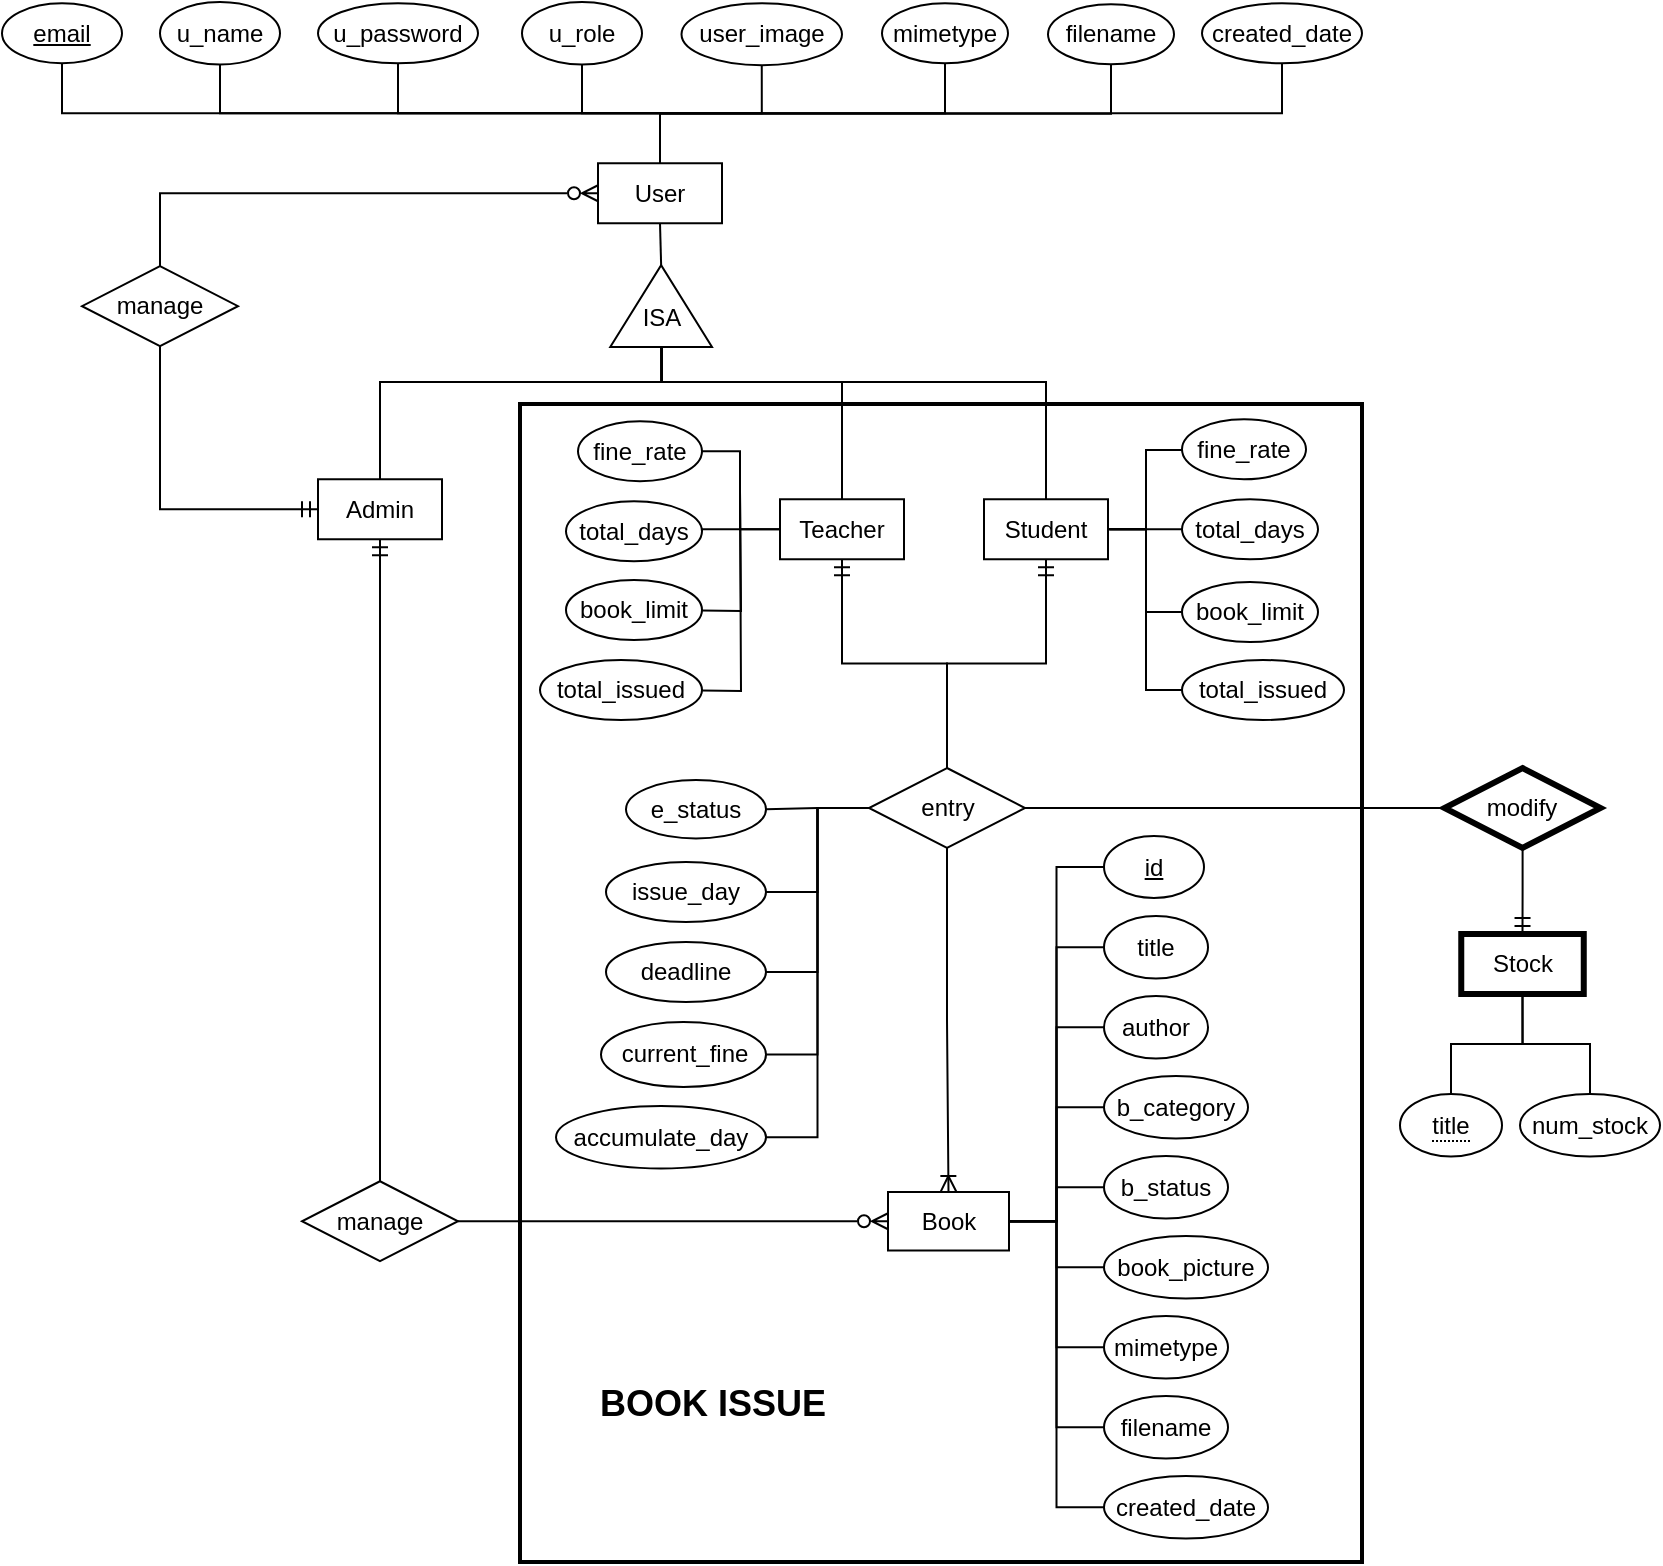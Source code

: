 <mxfile version="21.1.4" type="device">
  <diagram id="CvLUBIPTDRsUBErNTcAz" name="Page-1">
    <mxGraphModel dx="1758" dy="726" grid="1" gridSize="10" guides="1" tooltips="1" connect="1" arrows="1" fold="1" page="1" pageScale="1" pageWidth="850" pageHeight="1100" math="0" shadow="0">
      <root>
        <mxCell id="0" />
        <mxCell id="1" parent="0" />
        <mxCell id="d63O-XYvaldmZTIrFxoa-1" style="edgeStyle=orthogonalEdgeStyle;rounded=0;orthogonalLoop=1;jettySize=auto;html=1;exitX=0.5;exitY=1;exitDx=0;exitDy=0;entryX=0.5;entryY=0;entryDx=0;entryDy=0;endArrow=none;endFill=0;" edge="1" parent="1" source="d63O-XYvaldmZTIrFxoa-2" target="d63O-XYvaldmZTIrFxoa-18">
          <mxGeometry relative="1" as="geometry">
            <Array as="points">
              <mxPoint x="120" y="95.63" />
              <mxPoint x="340" y="95.63" />
            </Array>
          </mxGeometry>
        </mxCell>
        <mxCell id="d63O-XYvaldmZTIrFxoa-2" value="u_name" style="ellipse;whiteSpace=wrap;html=1;align=center;" vertex="1" parent="1">
          <mxGeometry x="90" y="40" width="60" height="31.25" as="geometry" />
        </mxCell>
        <mxCell id="d63O-XYvaldmZTIrFxoa-3" style="edgeStyle=orthogonalEdgeStyle;rounded=0;orthogonalLoop=1;jettySize=auto;html=1;exitX=0.5;exitY=1;exitDx=0;exitDy=0;entryX=0.5;entryY=0;entryDx=0;entryDy=0;endArrow=none;endFill=0;" edge="1" parent="1" source="d63O-XYvaldmZTIrFxoa-4" target="d63O-XYvaldmZTIrFxoa-18">
          <mxGeometry relative="1" as="geometry" />
        </mxCell>
        <mxCell id="d63O-XYvaldmZTIrFxoa-4" value="&lt;u&gt;email&lt;/u&gt;" style="ellipse;whiteSpace=wrap;html=1;align=center;" vertex="1" parent="1">
          <mxGeometry x="11" y="40.63" width="60" height="30" as="geometry" />
        </mxCell>
        <mxCell id="d63O-XYvaldmZTIrFxoa-5" value="u_password" style="ellipse;whiteSpace=wrap;html=1;align=center;" vertex="1" parent="1">
          <mxGeometry x="169" y="40.63" width="80" height="30" as="geometry" />
        </mxCell>
        <mxCell id="d63O-XYvaldmZTIrFxoa-6" style="edgeStyle=orthogonalEdgeStyle;rounded=0;orthogonalLoop=1;jettySize=auto;html=1;exitX=0.5;exitY=1;exitDx=0;exitDy=0;entryX=0.5;entryY=0;entryDx=0;entryDy=0;endArrow=none;endFill=0;" edge="1" parent="1">
          <mxGeometry relative="1" as="geometry">
            <mxPoint x="390.875" y="66.63" as="sourcePoint" />
            <mxPoint x="340.0" y="115.63" as="targetPoint" />
            <Array as="points">
              <mxPoint x="391" y="95.63" />
              <mxPoint x="340" y="95.63" />
            </Array>
          </mxGeometry>
        </mxCell>
        <mxCell id="d63O-XYvaldmZTIrFxoa-7" value="user_image" style="ellipse;whiteSpace=wrap;html=1;align=center;" vertex="1" parent="1">
          <mxGeometry x="350.75" y="40.63" width="80.25" height="31" as="geometry" />
        </mxCell>
        <mxCell id="d63O-XYvaldmZTIrFxoa-8" style="edgeStyle=orthogonalEdgeStyle;rounded=0;orthogonalLoop=1;jettySize=auto;html=1;exitX=0.5;exitY=1;exitDx=0;exitDy=0;entryX=0.5;entryY=0;entryDx=0;entryDy=0;endArrow=none;endFill=0;" edge="1" parent="1" source="d63O-XYvaldmZTIrFxoa-9" target="d63O-XYvaldmZTIrFxoa-18">
          <mxGeometry relative="1" as="geometry">
            <Array as="points">
              <mxPoint x="301" y="95.63" />
              <mxPoint x="340" y="95.63" />
            </Array>
          </mxGeometry>
        </mxCell>
        <mxCell id="d63O-XYvaldmZTIrFxoa-9" value="u_role" style="ellipse;whiteSpace=wrap;html=1;align=center;" vertex="1" parent="1">
          <mxGeometry x="271" y="40" width="60" height="31.25" as="geometry" />
        </mxCell>
        <mxCell id="d63O-XYvaldmZTIrFxoa-10" value="mimetype" style="ellipse;whiteSpace=wrap;html=1;align=center;" vertex="1" parent="1">
          <mxGeometry x="451" y="40.63" width="63" height="30" as="geometry" />
        </mxCell>
        <mxCell id="d63O-XYvaldmZTIrFxoa-11" style="edgeStyle=orthogonalEdgeStyle;rounded=0;orthogonalLoop=1;jettySize=auto;html=1;exitX=0.5;exitY=1;exitDx=0;exitDy=0;entryX=0.5;entryY=0;entryDx=0;entryDy=0;endArrow=none;endFill=0;" edge="1" parent="1" source="d63O-XYvaldmZTIrFxoa-12" target="d63O-XYvaldmZTIrFxoa-18">
          <mxGeometry relative="1" as="geometry" />
        </mxCell>
        <mxCell id="d63O-XYvaldmZTIrFxoa-12" value="created_date" style="ellipse;whiteSpace=wrap;html=1;align=center;" vertex="1" parent="1">
          <mxGeometry x="611" y="40.63" width="80" height="30" as="geometry" />
        </mxCell>
        <mxCell id="d63O-XYvaldmZTIrFxoa-13" style="edgeStyle=orthogonalEdgeStyle;rounded=0;orthogonalLoop=1;jettySize=auto;html=1;exitX=0.5;exitY=1;exitDx=0;exitDy=0;entryX=0.5;entryY=0;entryDx=0;entryDy=0;endArrow=none;endFill=0;" edge="1" parent="1" source="d63O-XYvaldmZTIrFxoa-14" target="d63O-XYvaldmZTIrFxoa-18">
          <mxGeometry relative="1" as="geometry" />
        </mxCell>
        <mxCell id="d63O-XYvaldmZTIrFxoa-14" value="filename" style="ellipse;whiteSpace=wrap;html=1;align=center;" vertex="1" parent="1">
          <mxGeometry x="534" y="41.13" width="63" height="30" as="geometry" />
        </mxCell>
        <mxCell id="d63O-XYvaldmZTIrFxoa-15" style="edgeStyle=orthogonalEdgeStyle;rounded=0;orthogonalLoop=1;jettySize=auto;html=1;exitX=0.5;exitY=0;exitDx=0;exitDy=0;entryX=0.5;entryY=1;entryDx=0;entryDy=0;endArrow=none;endFill=0;" edge="1" parent="1" source="d63O-XYvaldmZTIrFxoa-18" target="d63O-XYvaldmZTIrFxoa-5">
          <mxGeometry relative="1" as="geometry" />
        </mxCell>
        <mxCell id="d63O-XYvaldmZTIrFxoa-16" style="edgeStyle=orthogonalEdgeStyle;rounded=0;orthogonalLoop=1;jettySize=auto;html=1;exitX=0.5;exitY=0;exitDx=0;exitDy=0;entryX=0.5;entryY=1;entryDx=0;entryDy=0;endArrow=none;endFill=0;" edge="1" parent="1" source="d63O-XYvaldmZTIrFxoa-18" target="d63O-XYvaldmZTIrFxoa-10">
          <mxGeometry relative="1" as="geometry" />
        </mxCell>
        <mxCell id="d63O-XYvaldmZTIrFxoa-17" style="edgeStyle=orthogonalEdgeStyle;rounded=0;orthogonalLoop=1;jettySize=auto;html=1;exitX=0.5;exitY=1;exitDx=0;exitDy=0;entryX=1;entryY=0.5;entryDx=0;entryDy=0;endArrow=none;endFill=0;" edge="1" parent="1" source="d63O-XYvaldmZTIrFxoa-18" target="d63O-XYvaldmZTIrFxoa-19">
          <mxGeometry relative="1" as="geometry" />
        </mxCell>
        <mxCell id="d63O-XYvaldmZTIrFxoa-18" value="User" style="whiteSpace=wrap;html=1;align=center;" vertex="1" parent="1">
          <mxGeometry x="309" y="120.63" width="62" height="30" as="geometry" />
        </mxCell>
        <mxCell id="d63O-XYvaldmZTIrFxoa-19" value="" style="triangle;whiteSpace=wrap;html=1;rotation=-90;direction=east;" vertex="1" parent="1">
          <mxGeometry x="320.13" y="166.63" width="40.88" height="50.88" as="geometry" />
        </mxCell>
        <mxCell id="1Xk_JtqRyBomEwf9A8p_-35" style="edgeStyle=orthogonalEdgeStyle;rounded=0;orthogonalLoop=1;jettySize=auto;html=1;exitX=0.5;exitY=1;exitDx=0;exitDy=0;entryX=0.5;entryY=0;entryDx=0;entryDy=0;endArrow=none;endFill=0;" edge="1" parent="1" source="d63O-XYvaldmZTIrFxoa-20" target="d63O-XYvaldmZTIrFxoa-30">
          <mxGeometry relative="1" as="geometry">
            <Array as="points">
              <mxPoint x="341" y="230" />
              <mxPoint x="431" y="230" />
            </Array>
          </mxGeometry>
        </mxCell>
        <mxCell id="d63O-XYvaldmZTIrFxoa-20" value="ISA" style="text;html=1;strokeColor=none;fillColor=none;align=center;verticalAlign=middle;whiteSpace=wrap;rounded=0;" vertex="1" parent="1">
          <mxGeometry x="311" y="182.51" width="60" height="30" as="geometry" />
        </mxCell>
        <mxCell id="d63O-XYvaldmZTIrFxoa-21" style="edgeStyle=orthogonalEdgeStyle;rounded=0;orthogonalLoop=1;jettySize=auto;html=1;exitX=0.5;exitY=0;exitDx=0;exitDy=0;entryX=0;entryY=0.5;entryDx=0;entryDy=0;endArrow=none;endFill=0;" edge="1" parent="1" source="d63O-XYvaldmZTIrFxoa-22" target="d63O-XYvaldmZTIrFxoa-19">
          <mxGeometry relative="1" as="geometry">
            <Array as="points">
              <mxPoint x="200" y="230" />
              <mxPoint x="341" y="230" />
            </Array>
          </mxGeometry>
        </mxCell>
        <mxCell id="d63O-XYvaldmZTIrFxoa-22" value="Admin" style="whiteSpace=wrap;html=1;align=center;" vertex="1" parent="1">
          <mxGeometry x="169" y="278.63" width="62" height="30" as="geometry" />
        </mxCell>
        <mxCell id="d63O-XYvaldmZTIrFxoa-23" style="edgeStyle=orthogonalEdgeStyle;rounded=0;orthogonalLoop=1;jettySize=auto;html=1;entryX=0;entryY=0.5;entryDx=0;entryDy=0;endArrow=none;endFill=0;exitX=0.5;exitY=0;exitDx=0;exitDy=0;" edge="1" parent="1" source="d63O-XYvaldmZTIrFxoa-26" target="d63O-XYvaldmZTIrFxoa-19">
          <mxGeometry relative="1" as="geometry">
            <mxPoint x="571" y="240.63" as="sourcePoint" />
            <Array as="points">
              <mxPoint x="533" y="230" />
              <mxPoint x="341" y="230" />
            </Array>
          </mxGeometry>
        </mxCell>
        <mxCell id="d63O-XYvaldmZTIrFxoa-24" style="edgeStyle=orthogonalEdgeStyle;rounded=0;orthogonalLoop=1;jettySize=auto;html=1;exitX=1;exitY=0.5;exitDx=0;exitDy=0;entryX=0;entryY=0.5;entryDx=0;entryDy=0;endArrow=none;endFill=0;" edge="1" parent="1" source="d63O-XYvaldmZTIrFxoa-26" target="d63O-XYvaldmZTIrFxoa-37">
          <mxGeometry relative="1" as="geometry">
            <Array as="points">
              <mxPoint x="583" y="304" />
              <mxPoint x="583" y="264" />
              <mxPoint x="601" y="264" />
            </Array>
          </mxGeometry>
        </mxCell>
        <mxCell id="d63O-XYvaldmZTIrFxoa-25" style="edgeStyle=orthogonalEdgeStyle;rounded=0;orthogonalLoop=1;jettySize=auto;html=1;entryX=0;entryY=0.5;entryDx=0;entryDy=0;endArrow=none;endFill=0;" edge="1" parent="1" source="d63O-XYvaldmZTIrFxoa-26" target="d63O-XYvaldmZTIrFxoa-36">
          <mxGeometry relative="1" as="geometry">
            <Array as="points">
              <mxPoint x="583" y="304" />
              <mxPoint x="601" y="304" />
            </Array>
          </mxGeometry>
        </mxCell>
        <mxCell id="1Xk_JtqRyBomEwf9A8p_-27" style="edgeStyle=orthogonalEdgeStyle;rounded=0;orthogonalLoop=1;jettySize=auto;html=1;exitX=1;exitY=0.5;exitDx=0;exitDy=0;entryX=0;entryY=0.5;entryDx=0;entryDy=0;endArrow=none;endFill=0;" edge="1" parent="1" target="1Xk_JtqRyBomEwf9A8p_-24">
          <mxGeometry relative="1" as="geometry">
            <mxPoint x="565" y="303.63" as="sourcePoint" />
            <mxPoint x="602.0" y="363" as="targetPoint" />
            <Array as="points">
              <mxPoint x="583" y="304" />
              <mxPoint x="583" y="345" />
            </Array>
          </mxGeometry>
        </mxCell>
        <mxCell id="d63O-XYvaldmZTIrFxoa-26" value="Student" style="whiteSpace=wrap;html=1;align=center;" vertex="1" parent="1">
          <mxGeometry x="502" y="288.63" width="62" height="30" as="geometry" />
        </mxCell>
        <mxCell id="d63O-XYvaldmZTIrFxoa-28" style="edgeStyle=orthogonalEdgeStyle;rounded=0;orthogonalLoop=1;jettySize=auto;html=1;exitX=0;exitY=0.5;exitDx=0;exitDy=0;entryX=1;entryY=0.5;entryDx=0;entryDy=0;endArrow=none;endFill=0;" edge="1" parent="1" source="d63O-XYvaldmZTIrFxoa-30" target="d63O-XYvaldmZTIrFxoa-35">
          <mxGeometry relative="1" as="geometry">
            <Array as="points">
              <mxPoint x="380" y="304" />
              <mxPoint x="380" y="265" />
            </Array>
          </mxGeometry>
        </mxCell>
        <mxCell id="d63O-XYvaldmZTIrFxoa-29" style="edgeStyle=orthogonalEdgeStyle;rounded=0;orthogonalLoop=1;jettySize=auto;html=1;exitX=0;exitY=0.5;exitDx=0;exitDy=0;entryX=1;entryY=0.5;entryDx=0;entryDy=0;endArrow=none;endFill=0;" edge="1" parent="1" source="d63O-XYvaldmZTIrFxoa-30" target="d63O-XYvaldmZTIrFxoa-34">
          <mxGeometry relative="1" as="geometry" />
        </mxCell>
        <mxCell id="d63O-XYvaldmZTIrFxoa-30" value="Teacher" style="whiteSpace=wrap;html=1;align=center;" vertex="1" parent="1">
          <mxGeometry x="400" y="288.63" width="62" height="30" as="geometry" />
        </mxCell>
        <mxCell id="d63O-XYvaldmZTIrFxoa-42" style="edgeStyle=orthogonalEdgeStyle;rounded=0;orthogonalLoop=1;jettySize=auto;html=1;exitX=0;exitY=0.5;exitDx=0;exitDy=0;entryX=1;entryY=0.5;entryDx=0;entryDy=0;endArrow=none;endFill=0;" edge="1" parent="1" source="d63O-XYvaldmZTIrFxoa-33" target="d63O-XYvaldmZTIrFxoa-41">
          <mxGeometry relative="1" as="geometry" />
        </mxCell>
        <mxCell id="d63O-XYvaldmZTIrFxoa-43" style="edgeStyle=orthogonalEdgeStyle;rounded=0;orthogonalLoop=1;jettySize=auto;html=1;exitX=0;exitY=0.5;exitDx=0;exitDy=0;entryX=1;entryY=0.5;entryDx=0;entryDy=0;endArrow=none;endFill=0;" edge="1" parent="1" source="d63O-XYvaldmZTIrFxoa-33" target="d63O-XYvaldmZTIrFxoa-38">
          <mxGeometry relative="1" as="geometry" />
        </mxCell>
        <mxCell id="d63O-XYvaldmZTIrFxoa-44" style="edgeStyle=orthogonalEdgeStyle;rounded=0;orthogonalLoop=1;jettySize=auto;html=1;exitX=0;exitY=0.5;exitDx=0;exitDy=0;entryX=1;entryY=0.5;entryDx=0;entryDy=0;endArrow=none;endFill=0;" edge="1" parent="1" source="d63O-XYvaldmZTIrFxoa-33" target="d63O-XYvaldmZTIrFxoa-39">
          <mxGeometry relative="1" as="geometry" />
        </mxCell>
        <mxCell id="d63O-XYvaldmZTIrFxoa-45" style="edgeStyle=orthogonalEdgeStyle;rounded=0;orthogonalLoop=1;jettySize=auto;html=1;exitX=0;exitY=0.5;exitDx=0;exitDy=0;entryX=1;entryY=0.5;entryDx=0;entryDy=0;endArrow=none;endFill=0;" edge="1" parent="1" source="d63O-XYvaldmZTIrFxoa-33" target="d63O-XYvaldmZTIrFxoa-40">
          <mxGeometry relative="1" as="geometry" />
        </mxCell>
        <mxCell id="ZgW916TSisDFz3stznoY-6" style="edgeStyle=orthogonalEdgeStyle;rounded=0;orthogonalLoop=1;jettySize=auto;html=1;exitX=0.5;exitY=1;exitDx=0;exitDy=0;entryX=0.5;entryY=0;entryDx=0;entryDy=0;endArrow=ERoneToMany;endFill=0;" edge="1" parent="1" source="d63O-XYvaldmZTIrFxoa-33" target="OsF3-par39UXUc8R7W-1-1">
          <mxGeometry relative="1" as="geometry">
            <mxPoint x="484.25" y="603" as="targetPoint" />
          </mxGeometry>
        </mxCell>
        <mxCell id="1Xk_JtqRyBomEwf9A8p_-14" style="edgeStyle=orthogonalEdgeStyle;rounded=0;orthogonalLoop=1;jettySize=auto;html=1;exitX=1;exitY=0.5;exitDx=0;exitDy=0;entryX=0;entryY=0.5;entryDx=0;entryDy=0;endArrow=none;endFill=0;" edge="1" parent="1" source="d63O-XYvaldmZTIrFxoa-33" target="rJtOa6wCNJrmgTrpKwCd-1">
          <mxGeometry relative="1" as="geometry" />
        </mxCell>
        <mxCell id="1Xk_JtqRyBomEwf9A8p_-34" style="edgeStyle=orthogonalEdgeStyle;rounded=0;orthogonalLoop=1;jettySize=auto;html=1;entryX=1;entryY=0.5;entryDx=0;entryDy=0;endArrow=none;endFill=0;" edge="1" parent="1" source="d63O-XYvaldmZTIrFxoa-33" target="1Xk_JtqRyBomEwf9A8p_-33">
          <mxGeometry relative="1" as="geometry" />
        </mxCell>
        <mxCell id="1Xk_JtqRyBomEwf9A8p_-38" style="edgeStyle=orthogonalEdgeStyle;rounded=0;orthogonalLoop=1;jettySize=auto;html=1;exitX=0.5;exitY=0;exitDx=0;exitDy=0;entryX=0.5;entryY=1;entryDx=0;entryDy=0;endArrow=ERmandOne;endFill=0;" edge="1" parent="1" source="d63O-XYvaldmZTIrFxoa-33" target="d63O-XYvaldmZTIrFxoa-30">
          <mxGeometry relative="1" as="geometry" />
        </mxCell>
        <mxCell id="1Xk_JtqRyBomEwf9A8p_-39" style="edgeStyle=orthogonalEdgeStyle;rounded=0;orthogonalLoop=1;jettySize=auto;html=1;exitX=0.5;exitY=0;exitDx=0;exitDy=0;entryX=0.5;entryY=1;entryDx=0;entryDy=0;endArrow=ERmandOne;endFill=0;" edge="1" parent="1" source="d63O-XYvaldmZTIrFxoa-33" target="d63O-XYvaldmZTIrFxoa-26">
          <mxGeometry relative="1" as="geometry" />
        </mxCell>
        <mxCell id="d63O-XYvaldmZTIrFxoa-33" value="entry" style="shape=rhombus;perimeter=rhombusPerimeter;whiteSpace=wrap;html=1;align=center;" vertex="1" parent="1">
          <mxGeometry x="444.5" y="423" width="78" height="40" as="geometry" />
        </mxCell>
        <mxCell id="d63O-XYvaldmZTIrFxoa-34" value="total_days" style="ellipse;whiteSpace=wrap;html=1;align=center;" vertex="1" parent="1">
          <mxGeometry x="293" y="289.63" width="68" height="30" as="geometry" />
        </mxCell>
        <mxCell id="d63O-XYvaldmZTIrFxoa-35" value="fine_rate" style="ellipse;whiteSpace=wrap;html=1;align=center;" vertex="1" parent="1">
          <mxGeometry x="299" y="249.63" width="62" height="30" as="geometry" />
        </mxCell>
        <mxCell id="d63O-XYvaldmZTIrFxoa-36" value="total_days" style="ellipse;whiteSpace=wrap;html=1;align=center;" vertex="1" parent="1">
          <mxGeometry x="601" y="288.63" width="68" height="30" as="geometry" />
        </mxCell>
        <mxCell id="d63O-XYvaldmZTIrFxoa-37" value="fine_rate" style="ellipse;whiteSpace=wrap;html=1;align=center;" vertex="1" parent="1">
          <mxGeometry x="601" y="248.63" width="62" height="30" as="geometry" />
        </mxCell>
        <mxCell id="d63O-XYvaldmZTIrFxoa-38" value="issue_day" style="ellipse;whiteSpace=wrap;html=1;align=center;" vertex="1" parent="1">
          <mxGeometry x="313" y="470" width="80" height="30" as="geometry" />
        </mxCell>
        <mxCell id="d63O-XYvaldmZTIrFxoa-39" value="current_fine" style="ellipse;whiteSpace=wrap;html=1;align=center;" vertex="1" parent="1">
          <mxGeometry x="310.5" y="550" width="82.5" height="32.5" as="geometry" />
        </mxCell>
        <mxCell id="d63O-XYvaldmZTIrFxoa-40" value="accumulate_day" style="ellipse;whiteSpace=wrap;html=1;align=center;" vertex="1" parent="1">
          <mxGeometry x="288" y="592" width="105" height="31.25" as="geometry" />
        </mxCell>
        <mxCell id="d63O-XYvaldmZTIrFxoa-41" value="deadline" style="ellipse;whiteSpace=wrap;html=1;align=center;" vertex="1" parent="1">
          <mxGeometry x="313" y="510" width="80" height="30" as="geometry" />
        </mxCell>
        <mxCell id="1Xk_JtqRyBomEwf9A8p_-1" style="edgeStyle=orthogonalEdgeStyle;rounded=0;orthogonalLoop=1;jettySize=auto;html=1;entryX=0;entryY=0.5;entryDx=0;entryDy=0;endArrow=none;endFill=0;" edge="1" parent="1" source="OsF3-par39UXUc8R7W-1-1" target="OsF3-par39UXUc8R7W-1-16">
          <mxGeometry relative="1" as="geometry" />
        </mxCell>
        <mxCell id="1Xk_JtqRyBomEwf9A8p_-2" style="edgeStyle=orthogonalEdgeStyle;rounded=0;orthogonalLoop=1;jettySize=auto;html=1;entryX=0;entryY=0.5;entryDx=0;entryDy=0;endArrow=none;endFill=0;" edge="1" parent="1" source="OsF3-par39UXUc8R7W-1-1" target="OsF3-par39UXUc8R7W-1-17">
          <mxGeometry relative="1" as="geometry" />
        </mxCell>
        <mxCell id="1Xk_JtqRyBomEwf9A8p_-3" style="edgeStyle=orthogonalEdgeStyle;rounded=0;orthogonalLoop=1;jettySize=auto;html=1;entryX=0;entryY=0.5;entryDx=0;entryDy=0;endArrow=none;endFill=0;" edge="1" parent="1" source="OsF3-par39UXUc8R7W-1-1" target="OsF3-par39UXUc8R7W-1-18">
          <mxGeometry relative="1" as="geometry" />
        </mxCell>
        <mxCell id="1Xk_JtqRyBomEwf9A8p_-4" style="edgeStyle=orthogonalEdgeStyle;rounded=0;orthogonalLoop=1;jettySize=auto;html=1;exitX=1;exitY=0.5;exitDx=0;exitDy=0;entryX=0;entryY=0.5;entryDx=0;entryDy=0;endArrow=none;endFill=0;" edge="1" parent="1" source="OsF3-par39UXUc8R7W-1-1" target="OsF3-par39UXUc8R7W-1-19">
          <mxGeometry relative="1" as="geometry" />
        </mxCell>
        <mxCell id="1Xk_JtqRyBomEwf9A8p_-5" style="edgeStyle=orthogonalEdgeStyle;rounded=0;orthogonalLoop=1;jettySize=auto;html=1;entryX=0;entryY=0.5;entryDx=0;entryDy=0;endArrow=none;endFill=0;" edge="1" parent="1" source="OsF3-par39UXUc8R7W-1-1" target="ZgW916TSisDFz3stznoY-2">
          <mxGeometry relative="1" as="geometry" />
        </mxCell>
        <mxCell id="1Xk_JtqRyBomEwf9A8p_-6" style="edgeStyle=orthogonalEdgeStyle;rounded=0;orthogonalLoop=1;jettySize=auto;html=1;entryX=0;entryY=0.5;entryDx=0;entryDy=0;endArrow=none;endFill=0;" edge="1" parent="1" source="OsF3-par39UXUc8R7W-1-1" target="ZgW916TSisDFz3stznoY-1">
          <mxGeometry relative="1" as="geometry" />
        </mxCell>
        <mxCell id="1Xk_JtqRyBomEwf9A8p_-7" style="edgeStyle=orthogonalEdgeStyle;rounded=0;orthogonalLoop=1;jettySize=auto;html=1;entryX=0;entryY=0.5;entryDx=0;entryDy=0;endArrow=none;endFill=0;" edge="1" parent="1" source="OsF3-par39UXUc8R7W-1-1" target="ZgW916TSisDFz3stznoY-3">
          <mxGeometry relative="1" as="geometry" />
        </mxCell>
        <mxCell id="1Xk_JtqRyBomEwf9A8p_-8" style="edgeStyle=orthogonalEdgeStyle;rounded=0;orthogonalLoop=1;jettySize=auto;html=1;entryX=0;entryY=0.5;entryDx=0;entryDy=0;endArrow=none;endFill=0;" edge="1" parent="1" source="OsF3-par39UXUc8R7W-1-1" target="ZgW916TSisDFz3stznoY-5">
          <mxGeometry relative="1" as="geometry" />
        </mxCell>
        <mxCell id="1Xk_JtqRyBomEwf9A8p_-9" style="edgeStyle=orthogonalEdgeStyle;rounded=0;orthogonalLoop=1;jettySize=auto;html=1;entryX=0;entryY=0.5;entryDx=0;entryDy=0;endArrow=none;endFill=0;" edge="1" parent="1" source="OsF3-par39UXUc8R7W-1-1" target="ZgW916TSisDFz3stznoY-4">
          <mxGeometry relative="1" as="geometry" />
        </mxCell>
        <mxCell id="OsF3-par39UXUc8R7W-1-1" value="Book" style="whiteSpace=wrap;html=1;align=center;" vertex="1" parent="1">
          <mxGeometry x="454" y="635" width="60.5" height="29.25" as="geometry" />
        </mxCell>
        <mxCell id="OsF3-par39UXUc8R7W-1-16" value="&lt;u&gt;id&lt;/u&gt;" style="ellipse;whiteSpace=wrap;html=1;align=center;" vertex="1" parent="1">
          <mxGeometry x="562" y="457" width="50" height="31" as="geometry" />
        </mxCell>
        <mxCell id="OsF3-par39UXUc8R7W-1-17" value="title" style="ellipse;whiteSpace=wrap;html=1;align=center;" vertex="1" parent="1">
          <mxGeometry x="562" y="497" width="52" height="31.25" as="geometry" />
        </mxCell>
        <mxCell id="OsF3-par39UXUc8R7W-1-18" value="author" style="ellipse;whiteSpace=wrap;html=1;align=center;" vertex="1" parent="1">
          <mxGeometry x="562" y="537" width="52" height="31.25" as="geometry" />
        </mxCell>
        <mxCell id="OsF3-par39UXUc8R7W-1-19" value="b_category" style="ellipse;whiteSpace=wrap;html=1;align=center;" vertex="1" parent="1">
          <mxGeometry x="562" y="577" width="72" height="31.25" as="geometry" />
        </mxCell>
        <mxCell id="ZgW916TSisDFz3stznoY-1" value="book_picture" style="ellipse;whiteSpace=wrap;html=1;align=center;" vertex="1" parent="1">
          <mxGeometry x="562" y="657" width="82" height="31.25" as="geometry" />
        </mxCell>
        <mxCell id="ZgW916TSisDFz3stznoY-2" value="b_status" style="ellipse;whiteSpace=wrap;html=1;align=center;" vertex="1" parent="1">
          <mxGeometry x="562" y="617" width="62" height="31.25" as="geometry" />
        </mxCell>
        <mxCell id="ZgW916TSisDFz3stznoY-3" value="mimetype" style="ellipse;whiteSpace=wrap;html=1;align=center;" vertex="1" parent="1">
          <mxGeometry x="562" y="697" width="62" height="31.25" as="geometry" />
        </mxCell>
        <mxCell id="ZgW916TSisDFz3stznoY-4" value="created_date" style="ellipse;whiteSpace=wrap;html=1;align=center;" vertex="1" parent="1">
          <mxGeometry x="562" y="777" width="82" height="31.25" as="geometry" />
        </mxCell>
        <mxCell id="ZgW916TSisDFz3stznoY-5" value="filename" style="ellipse;whiteSpace=wrap;html=1;align=center;" vertex="1" parent="1">
          <mxGeometry x="562" y="737" width="62" height="31.25" as="geometry" />
        </mxCell>
        <mxCell id="DGUsKIbVGQiKc4G_ab9I-6" value="" style="edgeStyle=orthogonalEdgeStyle;rounded=0;orthogonalLoop=1;jettySize=auto;html=1;endArrow=ERmandOne;endFill=0;" edge="1" parent="1" source="rJtOa6wCNJrmgTrpKwCd-1" target="DGUsKIbVGQiKc4G_ab9I-1">
          <mxGeometry relative="1" as="geometry" />
        </mxCell>
        <mxCell id="rJtOa6wCNJrmgTrpKwCd-1" value="modify" style="shape=rhombus;perimeter=rhombusPerimeter;whiteSpace=wrap;html=1;align=center;strokeWidth=3;" vertex="1" parent="1">
          <mxGeometry x="732.25" y="423" width="78" height="40" as="geometry" />
        </mxCell>
        <mxCell id="DGUsKIbVGQiKc4G_ab9I-7" style="edgeStyle=orthogonalEdgeStyle;rounded=0;orthogonalLoop=1;jettySize=auto;html=1;entryX=0.5;entryY=0;entryDx=0;entryDy=0;endArrow=none;endFill=0;" edge="1" parent="1" source="DGUsKIbVGQiKc4G_ab9I-1" target="DGUsKIbVGQiKc4G_ab9I-5">
          <mxGeometry relative="1" as="geometry" />
        </mxCell>
        <mxCell id="DGUsKIbVGQiKc4G_ab9I-8" style="edgeStyle=orthogonalEdgeStyle;rounded=0;orthogonalLoop=1;jettySize=auto;html=1;exitX=0.5;exitY=1;exitDx=0;exitDy=0;entryX=0.5;entryY=0;entryDx=0;entryDy=0;endArrow=none;endFill=0;" edge="1" parent="1" source="DGUsKIbVGQiKc4G_ab9I-1" target="DGUsKIbVGQiKc4G_ab9I-2">
          <mxGeometry relative="1" as="geometry" />
        </mxCell>
        <mxCell id="DGUsKIbVGQiKc4G_ab9I-1" value="Stock" style="whiteSpace=wrap;html=1;align=center;strokeWidth=3;" vertex="1" parent="1">
          <mxGeometry x="740.63" y="506" width="61.25" height="30" as="geometry" />
        </mxCell>
        <mxCell id="DGUsKIbVGQiKc4G_ab9I-2" value="num_stock" style="ellipse;whiteSpace=wrap;html=1;align=center;" vertex="1" parent="1">
          <mxGeometry x="770" y="586" width="70" height="31.25" as="geometry" />
        </mxCell>
        <mxCell id="DGUsKIbVGQiKc4G_ab9I-5" value="&lt;span style=&quot;border-bottom: 1px dotted&quot;&gt;title&lt;/span&gt;" style="ellipse;whiteSpace=wrap;html=1;align=center;" vertex="1" parent="1">
          <mxGeometry x="710" y="586" width="51" height="31.25" as="geometry" />
        </mxCell>
        <mxCell id="DGUsKIbVGQiKc4G_ab9I-10" style="edgeStyle=orthogonalEdgeStyle;rounded=0;orthogonalLoop=1;jettySize=auto;html=1;exitX=0.5;exitY=1;exitDx=0;exitDy=0;entryX=0;entryY=0.5;entryDx=0;entryDy=0;endArrow=ERmandOne;endFill=0;" edge="1" parent="1" source="DGUsKIbVGQiKc4G_ab9I-9" target="d63O-XYvaldmZTIrFxoa-22">
          <mxGeometry relative="1" as="geometry" />
        </mxCell>
        <mxCell id="DGUsKIbVGQiKc4G_ab9I-11" style="edgeStyle=orthogonalEdgeStyle;rounded=0;orthogonalLoop=1;jettySize=auto;html=1;exitX=0.5;exitY=0;exitDx=0;exitDy=0;entryX=0;entryY=0.5;entryDx=0;entryDy=0;endArrow=ERzeroToMany;endFill=0;" edge="1" parent="1" source="DGUsKIbVGQiKc4G_ab9I-9" target="d63O-XYvaldmZTIrFxoa-18">
          <mxGeometry relative="1" as="geometry" />
        </mxCell>
        <mxCell id="DGUsKIbVGQiKc4G_ab9I-9" value="manage" style="shape=rhombus;perimeter=rhombusPerimeter;whiteSpace=wrap;html=1;align=center;" vertex="1" parent="1">
          <mxGeometry x="51" y="172.07" width="78" height="40" as="geometry" />
        </mxCell>
        <mxCell id="DGUsKIbVGQiKc4G_ab9I-13" style="edgeStyle=orthogonalEdgeStyle;rounded=0;orthogonalLoop=1;jettySize=auto;html=1;exitX=0.5;exitY=0;exitDx=0;exitDy=0;entryX=0.5;entryY=1;entryDx=0;entryDy=0;endArrow=ERmandOne;endFill=0;" edge="1" parent="1" source="DGUsKIbVGQiKc4G_ab9I-12" target="d63O-XYvaldmZTIrFxoa-22">
          <mxGeometry relative="1" as="geometry" />
        </mxCell>
        <mxCell id="DGUsKIbVGQiKc4G_ab9I-14" style="edgeStyle=orthogonalEdgeStyle;rounded=0;orthogonalLoop=1;jettySize=auto;html=1;exitX=1;exitY=0.5;exitDx=0;exitDy=0;entryX=0;entryY=0.5;entryDx=0;entryDy=0;endArrow=ERzeroToMany;endFill=0;" edge="1" parent="1" source="DGUsKIbVGQiKc4G_ab9I-12" target="OsF3-par39UXUc8R7W-1-1">
          <mxGeometry relative="1" as="geometry" />
        </mxCell>
        <mxCell id="DGUsKIbVGQiKc4G_ab9I-12" value="manage" style="shape=rhombus;perimeter=rhombusPerimeter;whiteSpace=wrap;html=1;align=center;" vertex="1" parent="1">
          <mxGeometry x="161" y="629.62" width="78" height="40" as="geometry" />
        </mxCell>
        <mxCell id="1Xk_JtqRyBomEwf9A8p_-12" value="" style="rounded=0;whiteSpace=wrap;html=1;fillColor=none;strokeWidth=2;" vertex="1" parent="1">
          <mxGeometry x="270" y="241" width="421" height="579" as="geometry" />
        </mxCell>
        <mxCell id="1Xk_JtqRyBomEwf9A8p_-15" value="&lt;b&gt;&lt;font style=&quot;font-size: 18px;&quot;&gt;BOOK ISSUE&lt;/font&gt;&lt;/b&gt;" style="text;html=1;strokeColor=none;fillColor=none;align=center;verticalAlign=middle;whiteSpace=wrap;rounded=0;" vertex="1" parent="1">
          <mxGeometry x="307" y="714.5" width="118.5" height="53.75" as="geometry" />
        </mxCell>
        <mxCell id="1Xk_JtqRyBomEwf9A8p_-29" style="edgeStyle=orthogonalEdgeStyle;rounded=0;orthogonalLoop=1;jettySize=auto;html=1;exitX=1;exitY=0.5;exitDx=0;exitDy=0;entryX=0;entryY=0.5;entryDx=0;entryDy=0;endArrow=none;endFill=0;" edge="1" parent="1">
          <mxGeometry relative="1" as="geometry">
            <mxPoint x="341.0" y="344" as="sourcePoint" />
            <mxPoint x="380" y="284.63" as="targetPoint" />
          </mxGeometry>
        </mxCell>
        <mxCell id="1Xk_JtqRyBomEwf9A8p_-22" value="book_limit" style="ellipse;whiteSpace=wrap;html=1;align=center;" vertex="1" parent="1">
          <mxGeometry x="293" y="329" width="68" height="30" as="geometry" />
        </mxCell>
        <mxCell id="1Xk_JtqRyBomEwf9A8p_-30" style="edgeStyle=orthogonalEdgeStyle;rounded=0;orthogonalLoop=1;jettySize=auto;html=1;entryX=0;entryY=0.5;entryDx=0;entryDy=0;endArrow=none;endFill=0;" edge="1" parent="1">
          <mxGeometry relative="1" as="geometry">
            <mxPoint x="341.0" y="384.015" as="sourcePoint" />
            <mxPoint x="380" y="284.63" as="targetPoint" />
          </mxGeometry>
        </mxCell>
        <mxCell id="1Xk_JtqRyBomEwf9A8p_-23" value="total_issued" style="ellipse;whiteSpace=wrap;html=1;align=center;" vertex="1" parent="1">
          <mxGeometry x="280" y="369" width="81" height="30" as="geometry" />
        </mxCell>
        <mxCell id="1Xk_JtqRyBomEwf9A8p_-24" value="book_limit" style="ellipse;whiteSpace=wrap;html=1;align=center;" vertex="1" parent="1">
          <mxGeometry x="601" y="330" width="68" height="30" as="geometry" />
        </mxCell>
        <mxCell id="1Xk_JtqRyBomEwf9A8p_-28" style="edgeStyle=orthogonalEdgeStyle;rounded=0;orthogonalLoop=1;jettySize=auto;html=1;entryX=1;entryY=0.5;entryDx=0;entryDy=0;endArrow=none;endFill=0;exitX=0;exitY=0.5;exitDx=0;exitDy=0;" edge="1" parent="1" source="1Xk_JtqRyBomEwf9A8p_-26" target="d63O-XYvaldmZTIrFxoa-26">
          <mxGeometry relative="1" as="geometry">
            <mxPoint x="600" y="403.0" as="sourcePoint" />
            <mxPoint x="563" y="303.63" as="targetPoint" />
            <Array as="points">
              <mxPoint x="583" y="384" />
              <mxPoint x="583" y="304" />
            </Array>
          </mxGeometry>
        </mxCell>
        <mxCell id="1Xk_JtqRyBomEwf9A8p_-26" value="total_issued" style="ellipse;whiteSpace=wrap;html=1;align=center;" vertex="1" parent="1">
          <mxGeometry x="601" y="369" width="81" height="30" as="geometry" />
        </mxCell>
        <mxCell id="1Xk_JtqRyBomEwf9A8p_-33" value="e_status" style="ellipse;whiteSpace=wrap;html=1;align=center;" vertex="1" parent="1">
          <mxGeometry x="323" y="429" width="70" height="29.25" as="geometry" />
        </mxCell>
      </root>
    </mxGraphModel>
  </diagram>
</mxfile>
